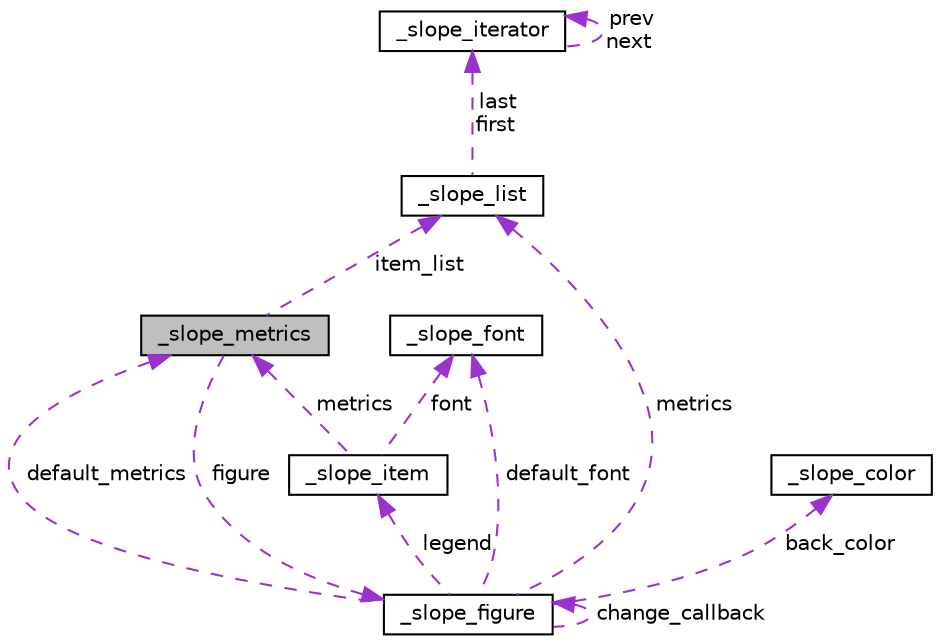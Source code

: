 digraph "_slope_metrics"
{
  edge [fontname="Helvetica",fontsize="10",labelfontname="Helvetica",labelfontsize="10"];
  node [fontname="Helvetica",fontsize="10",shape=record];
  Node1 [label="_slope_metrics",height=0.2,width=0.4,color="black", fillcolor="grey75", style="filled", fontcolor="black"];
  Node2 -> Node1 [dir="back",color="darkorchid3",fontsize="10",style="dashed",label=" item_list" ,fontname="Helvetica"];
  Node2 [label="_slope_list",height=0.2,width=0.4,color="black", fillcolor="white", style="filled",URL="$struct__slope__list.html"];
  Node3 -> Node2 [dir="back",color="darkorchid3",fontsize="10",style="dashed",label=" last\nfirst" ,fontname="Helvetica"];
  Node3 [label="_slope_iterator",height=0.2,width=0.4,color="black", fillcolor="white", style="filled",URL="$struct__slope__iterator.html"];
  Node3 -> Node3 [dir="back",color="darkorchid3",fontsize="10",style="dashed",label=" prev\nnext" ,fontname="Helvetica"];
  Node4 -> Node1 [dir="back",color="darkorchid3",fontsize="10",style="dashed",label=" figure" ,fontname="Helvetica"];
  Node4 [label="_slope_figure",height=0.2,width=0.4,color="black", fillcolor="white", style="filled",URL="$struct__slope__figure.html"];
  Node2 -> Node4 [dir="back",color="darkorchid3",fontsize="10",style="dashed",label=" metrics" ,fontname="Helvetica"];
  Node1 -> Node4 [dir="back",color="darkorchid3",fontsize="10",style="dashed",label=" default_metrics" ,fontname="Helvetica"];
  Node4 -> Node4 [dir="back",color="darkorchid3",fontsize="10",style="dashed",label=" change_callback" ,fontname="Helvetica"];
  Node5 -> Node4 [dir="back",color="darkorchid3",fontsize="10",style="dashed",label=" legend" ,fontname="Helvetica"];
  Node5 [label="_slope_item",height=0.2,width=0.4,color="black", fillcolor="white", style="filled",URL="$struct__slope__item.html"];
  Node1 -> Node5 [dir="back",color="darkorchid3",fontsize="10",style="dashed",label=" metrics" ,fontname="Helvetica"];
  Node6 -> Node5 [dir="back",color="darkorchid3",fontsize="10",style="dashed",label=" font" ,fontname="Helvetica"];
  Node6 [label="_slope_font",height=0.2,width=0.4,color="black", fillcolor="white", style="filled",URL="$struct__slope__font.html",tooltip="A font descriptor interface for cairo toy api or pango. "];
  Node7 -> Node4 [dir="back",color="darkorchid3",fontsize="10",style="dashed",label=" back_color" ,fontname="Helvetica"];
  Node7 [label="_slope_color",height=0.2,width=0.4,color="black", fillcolor="white", style="filled",URL="$struct__slope__color.html"];
  Node6 -> Node4 [dir="back",color="darkorchid3",fontsize="10",style="dashed",label=" default_font" ,fontname="Helvetica"];
}
